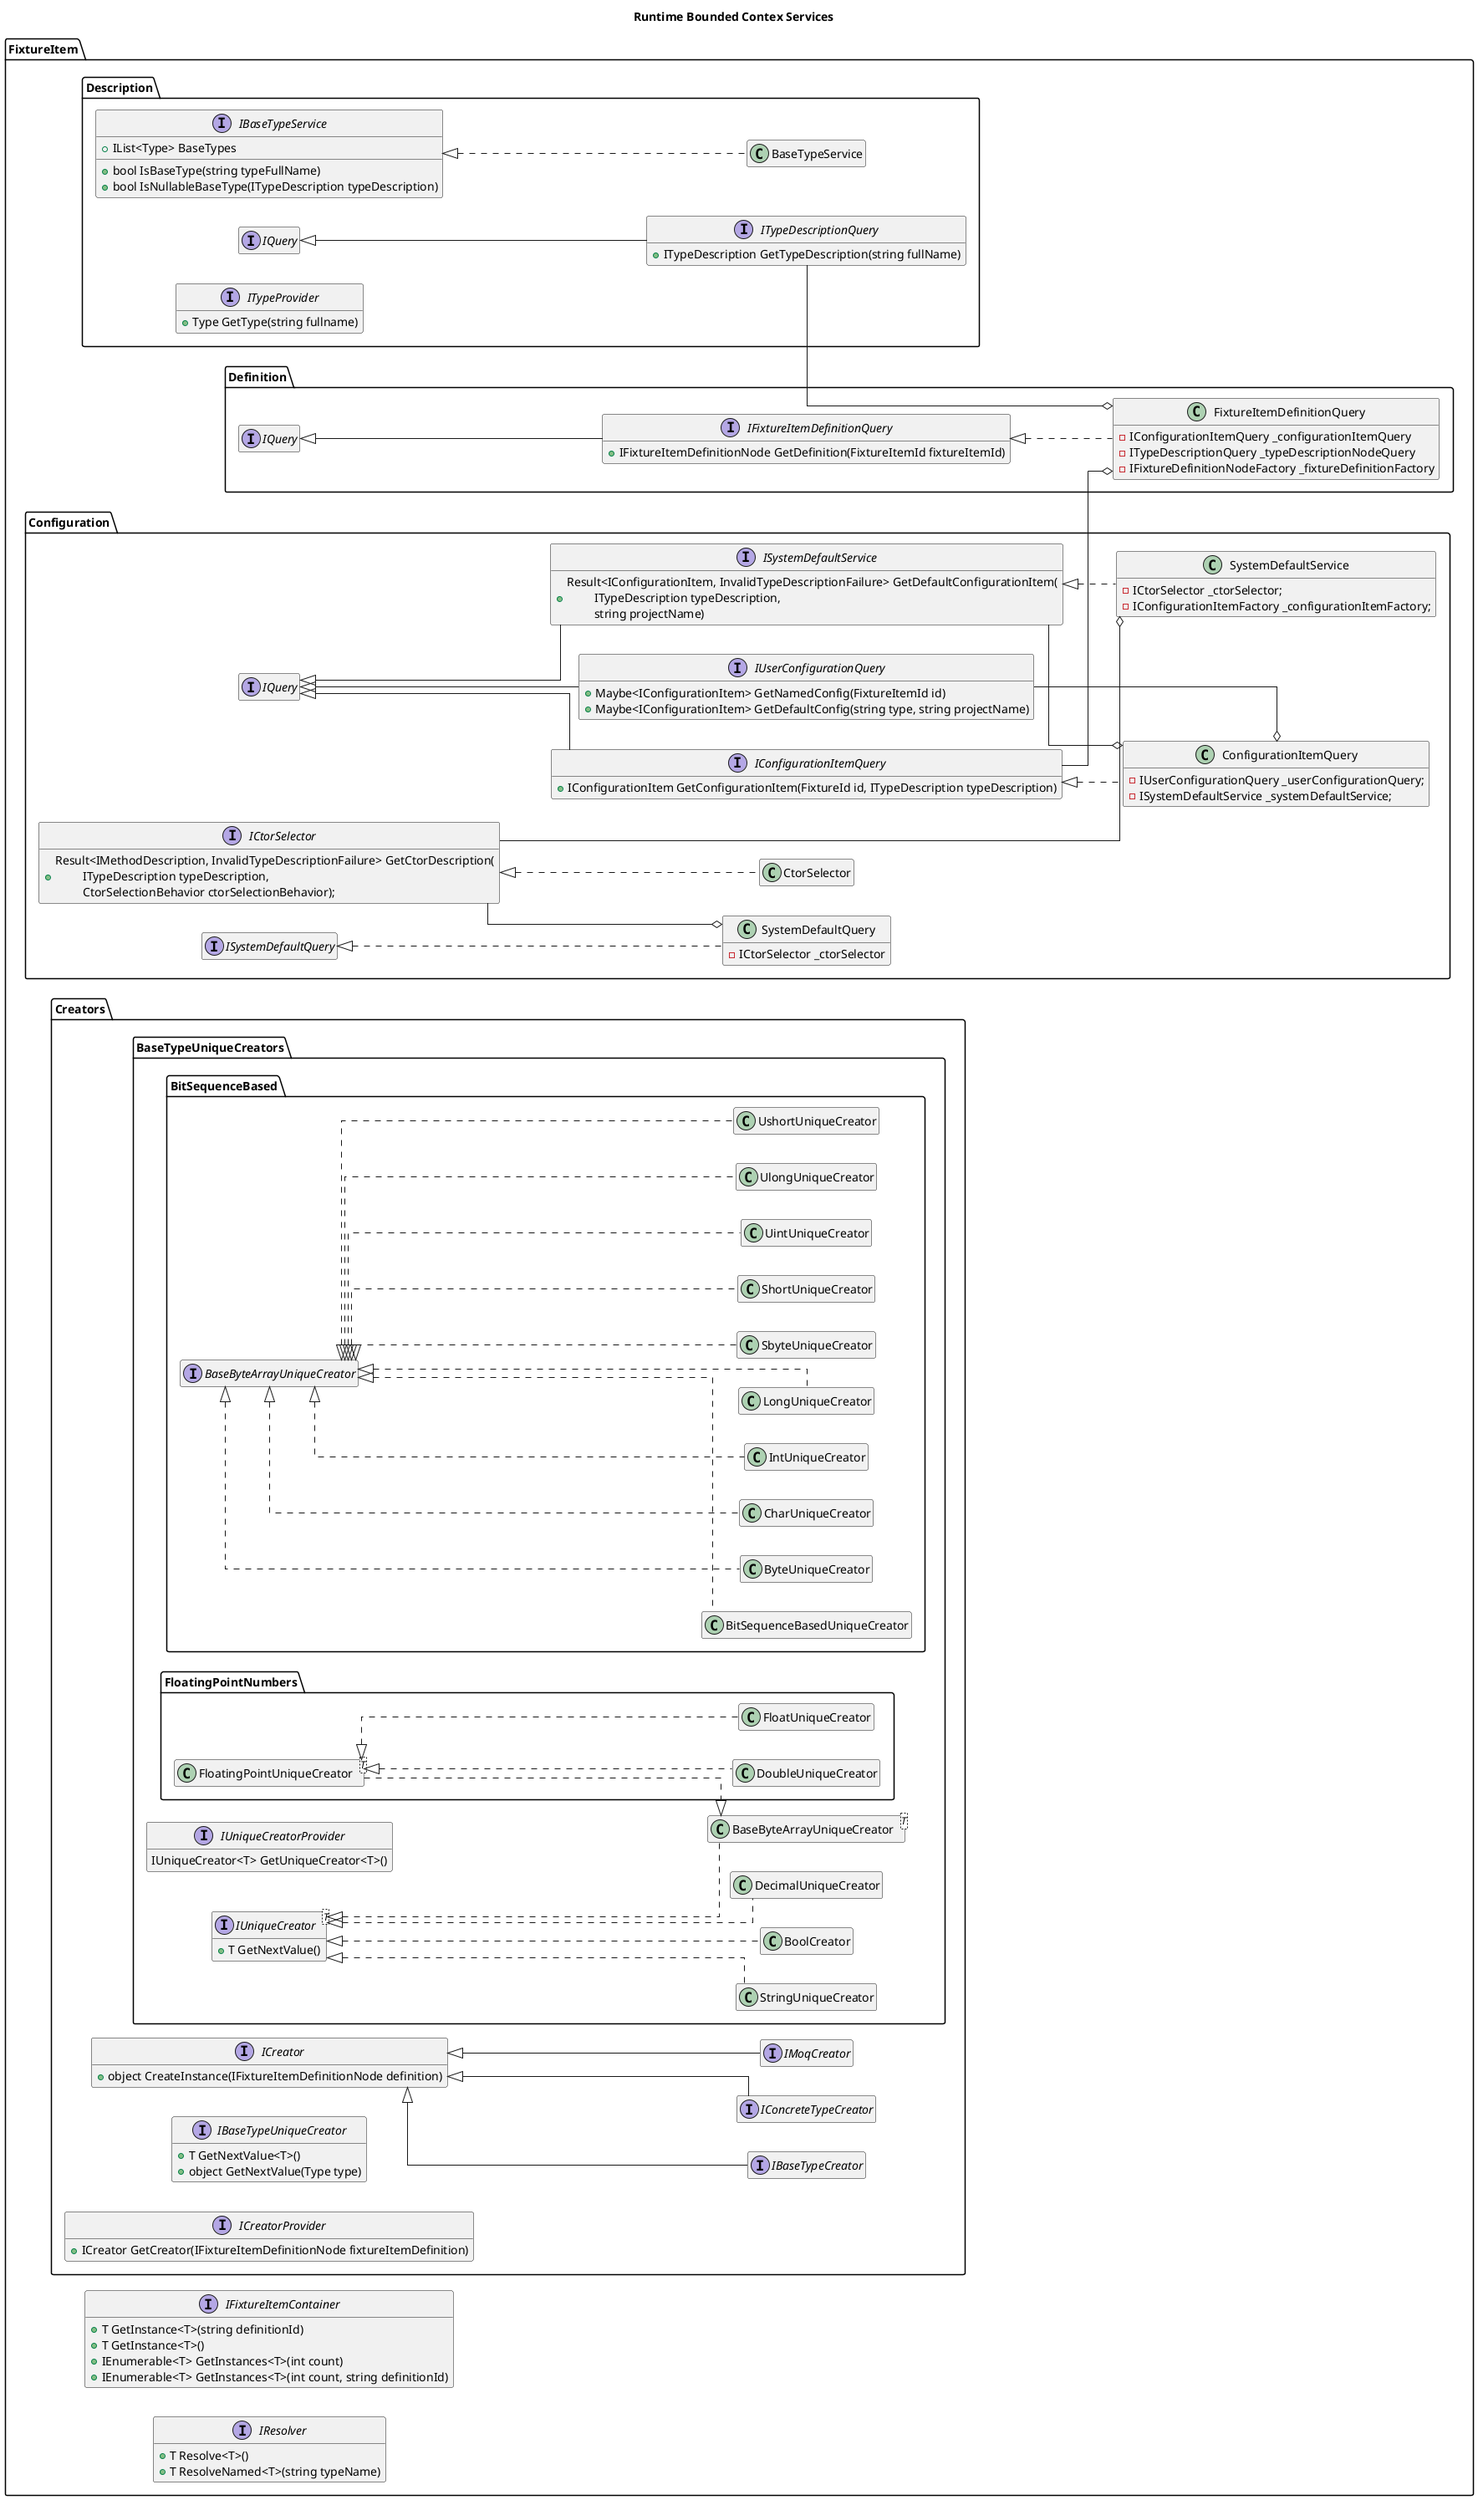 @startuml
hide empty members

' Queries never modify the database. 
' A query returns a DTO that does not encapsulate 
' any domain knowledge.

title Runtime Bounded Contex Services
'



left to right direction
skinparam linetype ortho

package FixtureItem{
    interface IFixtureItemContainer{
        + T GetInstance<T>(string definitionId)
        + T GetInstance<T>()
        + IEnumerable<T> GetInstances<T>(int count)
        + IEnumerable<T> GetInstances<T>(int count, string definitionId)
    }
    
    interface IResolver{
        + T Resolve<T>()
        + T ResolveNamed<T>(string typeName)
    }

    package Definition{
        interface IFixtureItemDefinitionQuery implements IQuery{
            + IFixtureItemDefinitionNode GetDefinition(FixtureItemId fixtureItemId)
        }
        class FixtureItemDefinitionQuery implements IFixtureItemDefinitionQuery{
            - IConfigurationItemQuery _configurationItemQuery
            - ITypeDescriptionQuery _typeDescriptionNodeQuery
            - IFixtureDefinitionNodeFactory _fixtureDefinitionFactory
        }

    }

    package Description{

        interface IBaseTypeService{
            + IList<Type> BaseTypes
            + bool IsBaseType(string typeFullName)
            + bool IsNullableBaseType(ITypeDescription typeDescription)
        }

        class BaseTypeService implements IBaseTypeService

        interface ITypeDescriptionQuery implements IQuery {
            + ITypeDescription GetTypeDescription(string fullName)
        }

        interface ITypeProvider {
            + Type GetType(string fullname)
        }
    }

    package Configuration{
        interface IConfigurationItemQuery implements IQuery{
            + IConfigurationItem GetConfigurationItem(FixtureId id, ITypeDescription typeDescription)
        }
        class ConfigurationItemQuery implements IConfigurationItemQuery{
            - IUserConfigurationQuery _userConfigurationQuery;
            - ISystemDefaultService _systemDefaultService;
            }

        interface ICtorSelector {
            + Result<IMethodDescription, InvalidTypeDescriptionFailure> GetCtorDescription(\n\t ITypeDescription typeDescription,\n\t CtorSelectionBehavior ctorSelectionBehavior);
        }

        class CtorSelector implements ICtorSelector

        interface IUserConfigurationQuery implements IQuery{
            + Maybe<IConfigurationItem> GetNamedConfig(FixtureItemId id)
            + Maybe<IConfigurationItem> GetDefaultConfig(string type, string projectName)
        }

        interface ISystemDefaultService implements IQuery{
            + Result<IConfigurationItem, InvalidTypeDescriptionFailure> GetDefaultConfigurationItem(\n\t ITypeDescription typeDescription,\n\t string projectName)
        }

        class SystemDefaultService implements ISystemDefaultService{
            - ICtorSelector _ctorSelector;
            - IConfigurationItemFactory _configurationItemFactory;
        }

        SystemDefaultService o--[norank] ICtorSelector

        class SystemDefaultQuery implements ISystemDefaultQuery{
            - ICtorSelector _ctorSelector
        }
    }

    package Creators{
        interface ICreator{
            + object CreateInstance(IFixtureItemDefinitionNode definition)
        }

        interface IBaseTypeCreator implements ICreator

        interface IConcreteTypeCreator implements ICreator

        interface IMoqCreator implements ICreator

        interface IBaseTypeUniqueCreator{
            + T GetNextValue<T>()
            + object GetNextValue(Type type)
        }

        interface ICreatorProvider {
            + ICreator GetCreator(IFixtureItemDefinitionNode fixtureItemDefinition)
        }

        package BaseTypeUniqueCreators{
            interface IUniqueCreatorProvider {
                IUniqueCreator<T> GetUniqueCreator<T>()
            }

            interface IUniqueCreator<T> {
                + T GetNextValue()
            }
    
            class BaseByteArrayUniqueCreator<T> implements IUniqueCreator
            class BoolCreator implements IUniqueCreator
            class DecimalUniqueCreator implements IUniqueCreator
            class StringUniqueCreator implements IUniqueCreator

            package BitSequenceBased{
                class BitSequenceBasedUniqueCreator implements BaseByteArrayUniqueCreator
                class ByteUniqueCreator implements BaseByteArrayUniqueCreator
                class CharUniqueCreator implements BaseByteArrayUniqueCreator
                class IntUniqueCreator implements BaseByteArrayUniqueCreator
                class LongUniqueCreator implements BaseByteArrayUniqueCreator
                class SbyteUniqueCreator implements BaseByteArrayUniqueCreator
                class ShortUniqueCreator implements BaseByteArrayUniqueCreator
                class UintUniqueCreator implements BaseByteArrayUniqueCreator
                class UlongUniqueCreator implements BaseByteArrayUniqueCreator
                class UshortUniqueCreator implements BaseByteArrayUniqueCreator
            }

            package FloatingPointNumbers{
                class DoubleUniqueCreator implements FloatingPointUniqueCreator
                class FloatingPointUniqueCreator<T>
                class FloatUniqueCreator implements FloatingPointUniqueCreator
            }

            ' Implements crews up the complete diagramm I don't know why
            FloatingPointUniqueCreator ..|> BaseByteArrayUniqueCreator
        }
    }
}

FixtureItemDefinitionQuery o--[norank] IConfigurationItemQuery
FixtureItemDefinitionQuery o--[norank] ITypeDescriptionQuery
SystemDefaultQuery o--[norank] ICtorSelector
ConfigurationItemQuery o--[norank] IUserConfigurationQuery
ConfigurationItemQuery o--[norank] ISystemDefaultService

@enduml